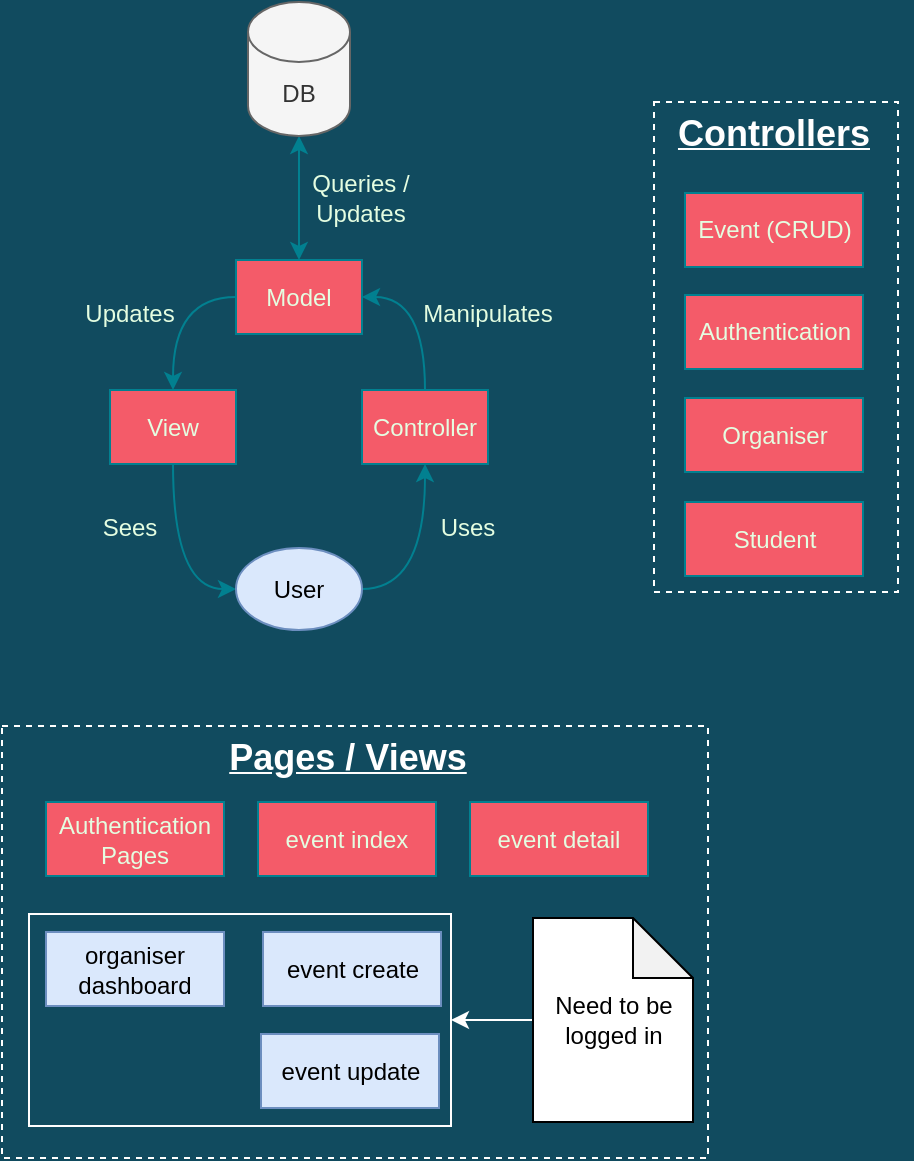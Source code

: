 <mxfile version="14.7.0" type="device"><diagram id="yuSgdUm6SoyhDxr3K3XB" name="Page-1"><mxGraphModel dx="525" dy="857" grid="0" gridSize="10" guides="1" tooltips="1" connect="1" arrows="1" fold="1" page="1" pageScale="1" pageWidth="827" pageHeight="1169" background="#114B5F" math="0" shadow="0"><root><mxCell id="0"/><mxCell id="1" parent="0"/><mxCell id="9TG8K804Msd_ttBlDpe5-21" value="" style="rounded=0;whiteSpace=wrap;html=1;fillColor=none;strokeColor=#FFFFFF;dashed=1;" vertex="1" parent="1"><mxGeometry x="525" y="298" width="122" height="245" as="geometry"/></mxCell><mxCell id="PT5Lqb_04vA9x_PvxKsi-8" style="edgeStyle=orthogonalEdgeStyle;curved=1;rounded=0;orthogonalLoop=1;jettySize=auto;html=1;entryX=0.5;entryY=0;entryDx=0;entryDy=0;exitX=0;exitY=0.5;exitDx=0;exitDy=0;strokeColor=#028090;fontColor=#E4FDE1;labelBackgroundColor=#114B5F;" parent="1" source="PT5Lqb_04vA9x_PvxKsi-1" target="PT5Lqb_04vA9x_PvxKsi-2" edge="1"><mxGeometry relative="1" as="geometry"/></mxCell><mxCell id="PT5Lqb_04vA9x_PvxKsi-11" style="edgeStyle=orthogonalEdgeStyle;curved=1;rounded=0;orthogonalLoop=1;jettySize=auto;html=1;entryX=0.5;entryY=1;entryDx=0;entryDy=0;entryPerimeter=0;startArrow=classic;startFill=1;strokeColor=#028090;fontColor=#E4FDE1;labelBackgroundColor=#114B5F;" parent="1" source="PT5Lqb_04vA9x_PvxKsi-1" target="PT5Lqb_04vA9x_PvxKsi-6" edge="1"><mxGeometry relative="1" as="geometry"/></mxCell><mxCell id="PT5Lqb_04vA9x_PvxKsi-1" value="Model" style="rounded=0;whiteSpace=wrap;html=1;fillColor=#F45B69;strokeColor=#028090;fontColor=#E4FDE1;" parent="1" vertex="1"><mxGeometry x="316" y="377" width="63" height="37" as="geometry"/></mxCell><mxCell id="PT5Lqb_04vA9x_PvxKsi-9" style="edgeStyle=orthogonalEdgeStyle;curved=1;rounded=0;orthogonalLoop=1;jettySize=auto;html=1;entryX=0;entryY=0.5;entryDx=0;entryDy=0;strokeColor=#028090;fontColor=#E4FDE1;labelBackgroundColor=#114B5F;" parent="1" source="PT5Lqb_04vA9x_PvxKsi-2" target="PT5Lqb_04vA9x_PvxKsi-5" edge="1"><mxGeometry relative="1" as="geometry"/></mxCell><mxCell id="PT5Lqb_04vA9x_PvxKsi-2" value="View" style="rounded=0;whiteSpace=wrap;html=1;fillColor=#F45B69;strokeColor=#028090;fontColor=#E4FDE1;" parent="1" vertex="1"><mxGeometry x="253" y="442" width="63" height="37" as="geometry"/></mxCell><mxCell id="PT5Lqb_04vA9x_PvxKsi-7" style="edgeStyle=orthogonalEdgeStyle;rounded=0;orthogonalLoop=1;jettySize=auto;html=1;entryX=1;entryY=0.5;entryDx=0;entryDy=0;elbow=vertical;curved=1;strokeColor=#028090;fontColor=#E4FDE1;labelBackgroundColor=#114B5F;" parent="1" source="PT5Lqb_04vA9x_PvxKsi-3" target="PT5Lqb_04vA9x_PvxKsi-1" edge="1"><mxGeometry relative="1" as="geometry"/></mxCell><mxCell id="PT5Lqb_04vA9x_PvxKsi-3" value="Controller" style="rounded=0;whiteSpace=wrap;html=1;fillColor=#F45B69;strokeColor=#028090;fontColor=#E4FDE1;" parent="1" vertex="1"><mxGeometry x="379" y="442" width="63" height="37" as="geometry"/></mxCell><mxCell id="PT5Lqb_04vA9x_PvxKsi-10" style="edgeStyle=orthogonalEdgeStyle;curved=1;rounded=0;orthogonalLoop=1;jettySize=auto;html=1;entryX=0.5;entryY=1;entryDx=0;entryDy=0;exitX=1;exitY=0.5;exitDx=0;exitDy=0;strokeColor=#028090;fontColor=#E4FDE1;labelBackgroundColor=#114B5F;" parent="1" source="PT5Lqb_04vA9x_PvxKsi-5" target="PT5Lqb_04vA9x_PvxKsi-3" edge="1"><mxGeometry relative="1" as="geometry"/></mxCell><mxCell id="PT5Lqb_04vA9x_PvxKsi-5" value="User" style="ellipse;whiteSpace=wrap;html=1;fillColor=#dae8fc;strokeColor=#6c8ebf;" parent="1" vertex="1"><mxGeometry x="316" y="521" width="63" height="41" as="geometry"/></mxCell><mxCell id="PT5Lqb_04vA9x_PvxKsi-6" value="DB" style="shape=cylinder3;whiteSpace=wrap;html=1;boundedLbl=1;backgroundOutline=1;size=15;fillColor=#f5f5f5;strokeColor=#666666;fontColor=#333333;" parent="1" vertex="1"><mxGeometry x="322" y="248" width="51" height="67" as="geometry"/></mxCell><mxCell id="PT5Lqb_04vA9x_PvxKsi-12" value="Manipulates" style="text;html=1;strokeColor=none;fillColor=none;align=center;verticalAlign=middle;whiteSpace=wrap;rounded=0;sketch=0;fontColor=#E4FDE1;" parent="1" vertex="1"><mxGeometry x="422" y="394" width="40" height="20" as="geometry"/></mxCell><mxCell id="PT5Lqb_04vA9x_PvxKsi-13" value="Updates" style="text;html=1;strokeColor=none;fillColor=none;align=center;verticalAlign=middle;whiteSpace=wrap;rounded=0;sketch=0;fontColor=#E4FDE1;" parent="1" vertex="1"><mxGeometry x="243" y="394" width="40" height="20" as="geometry"/></mxCell><mxCell id="PT5Lqb_04vA9x_PvxKsi-14" value="Sees" style="text;html=1;strokeColor=none;fillColor=none;align=center;verticalAlign=middle;whiteSpace=wrap;rounded=0;sketch=0;fontColor=#E4FDE1;" parent="1" vertex="1"><mxGeometry x="243" y="501" width="40" height="20" as="geometry"/></mxCell><mxCell id="PT5Lqb_04vA9x_PvxKsi-15" value="Uses" style="text;html=1;strokeColor=none;fillColor=none;align=center;verticalAlign=middle;whiteSpace=wrap;rounded=0;sketch=0;fontColor=#E4FDE1;" parent="1" vertex="1"><mxGeometry x="412" y="501" width="40" height="20" as="geometry"/></mxCell><mxCell id="PT5Lqb_04vA9x_PvxKsi-16" value="Queries / Updates" style="text;html=1;strokeColor=none;fillColor=none;align=center;verticalAlign=middle;whiteSpace=wrap;rounded=0;sketch=0;fontColor=#E4FDE1;" parent="1" vertex="1"><mxGeometry x="331" y="336" width="95" height="20" as="geometry"/></mxCell><mxCell id="9TG8K804Msd_ttBlDpe5-2" value="&lt;font color=&quot;#ffffff&quot; size=&quot;1&quot;&gt;&lt;b style=&quot;font-size: 18px&quot;&gt;&lt;u&gt;Pages / Views&lt;/u&gt;&lt;/b&gt;&lt;/font&gt;" style="text;html=1;align=center;verticalAlign=middle;whiteSpace=wrap;rounded=0;" vertex="1" parent="1"><mxGeometry x="303" y="616" width="138" height="20" as="geometry"/></mxCell><mxCell id="9TG8K804Msd_ttBlDpe5-3" value="Authentication Pages" style="rounded=0;whiteSpace=wrap;html=1;fillColor=#F45B69;strokeColor=#028090;fontColor=#E4FDE1;" vertex="1" parent="1"><mxGeometry x="221" y="648" width="89" height="37" as="geometry"/></mxCell><mxCell id="9TG8K804Msd_ttBlDpe5-5" value="event index" style="rounded=0;whiteSpace=wrap;html=1;fillColor=#F45B69;strokeColor=#028090;fontColor=#E4FDE1;" vertex="1" parent="1"><mxGeometry x="327" y="648" width="89" height="37" as="geometry"/></mxCell><mxCell id="9TG8K804Msd_ttBlDpe5-6" value="event detail" style="rounded=0;whiteSpace=wrap;html=1;fillColor=#F45B69;strokeColor=#028090;fontColor=#E4FDE1;" vertex="1" parent="1"><mxGeometry x="433" y="648" width="89" height="37" as="geometry"/></mxCell><mxCell id="9TG8K804Msd_ttBlDpe5-7" value="event create" style="rounded=0;whiteSpace=wrap;html=1;fillColor=#dae8fc;strokeColor=#6c8ebf;" vertex="1" parent="1"><mxGeometry x="329.5" y="713" width="89" height="37" as="geometry"/></mxCell><mxCell id="9TG8K804Msd_ttBlDpe5-8" value="event update" style="rounded=0;whiteSpace=wrap;html=1;fillColor=#dae8fc;strokeColor=#6c8ebf;" vertex="1" parent="1"><mxGeometry x="328.5" y="764" width="89" height="37" as="geometry"/></mxCell><mxCell id="9TG8K804Msd_ttBlDpe5-11" style="edgeStyle=orthogonalEdgeStyle;rounded=0;orthogonalLoop=1;jettySize=auto;html=1;strokeColor=#FFFFFF;entryX=1;entryY=0.5;entryDx=0;entryDy=0;" edge="1" parent="1" source="9TG8K804Msd_ttBlDpe5-9" target="9TG8K804Msd_ttBlDpe5-13"><mxGeometry relative="1" as="geometry"><mxPoint x="444.5" y="754" as="targetPoint"/></mxGeometry></mxCell><mxCell id="9TG8K804Msd_ttBlDpe5-9" value="Need to be logged in" style="shape=note;whiteSpace=wrap;html=1;backgroundOutline=1;darkOpacity=0.05;" vertex="1" parent="1"><mxGeometry x="464.5" y="706" width="80" height="102" as="geometry"/></mxCell><mxCell id="9TG8K804Msd_ttBlDpe5-12" value="organiser dashboard" style="rounded=0;whiteSpace=wrap;html=1;fillColor=#dae8fc;strokeColor=#6c8ebf;" vertex="1" parent="1"><mxGeometry x="221" y="713" width="89" height="37" as="geometry"/></mxCell><mxCell id="9TG8K804Msd_ttBlDpe5-13" value="" style="rounded=0;whiteSpace=wrap;html=1;fillColor=none;strokeColor=#FFFFFF;" vertex="1" parent="1"><mxGeometry x="212.5" y="704" width="211" height="106" as="geometry"/></mxCell><mxCell id="9TG8K804Msd_ttBlDpe5-14" value="&lt;font color=&quot;#ffffff&quot; size=&quot;1&quot;&gt;&lt;b style=&quot;font-size: 18px&quot;&gt;&lt;u&gt;Controllers&lt;/u&gt;&lt;/b&gt;&lt;/font&gt;" style="text;html=1;align=center;verticalAlign=middle;whiteSpace=wrap;rounded=0;" vertex="1" parent="1"><mxGeometry x="516" y="304" width="138" height="20" as="geometry"/></mxCell><mxCell id="9TG8K804Msd_ttBlDpe5-15" value="Event (CRUD)" style="rounded=0;whiteSpace=wrap;html=1;fillColor=#F45B69;strokeColor=#028090;fontColor=#E4FDE1;" vertex="1" parent="1"><mxGeometry x="540.5" y="343.5" width="89" height="37" as="geometry"/></mxCell><mxCell id="9TG8K804Msd_ttBlDpe5-16" value="Authentication" style="rounded=0;whiteSpace=wrap;html=1;fillColor=#F45B69;strokeColor=#028090;fontColor=#E4FDE1;" vertex="1" parent="1"><mxGeometry x="540.5" y="394.5" width="89" height="37" as="geometry"/></mxCell><mxCell id="9TG8K804Msd_ttBlDpe5-18" value="" style="rounded=0;whiteSpace=wrap;html=1;fillColor=none;strokeColor=#FFFFFF;dashed=1;" vertex="1" parent="1"><mxGeometry x="199" y="610" width="353" height="216" as="geometry"/></mxCell><mxCell id="9TG8K804Msd_ttBlDpe5-19" value="Organiser" style="rounded=0;whiteSpace=wrap;html=1;fillColor=#F45B69;strokeColor=#028090;fontColor=#E4FDE1;" vertex="1" parent="1"><mxGeometry x="540.5" y="446" width="89" height="37" as="geometry"/></mxCell><mxCell id="9TG8K804Msd_ttBlDpe5-20" value="Student" style="rounded=0;whiteSpace=wrap;html=1;fillColor=#F45B69;strokeColor=#028090;fontColor=#E4FDE1;" vertex="1" parent="1"><mxGeometry x="540.5" y="498" width="89" height="37" as="geometry"/></mxCell></root></mxGraphModel></diagram></mxfile>
